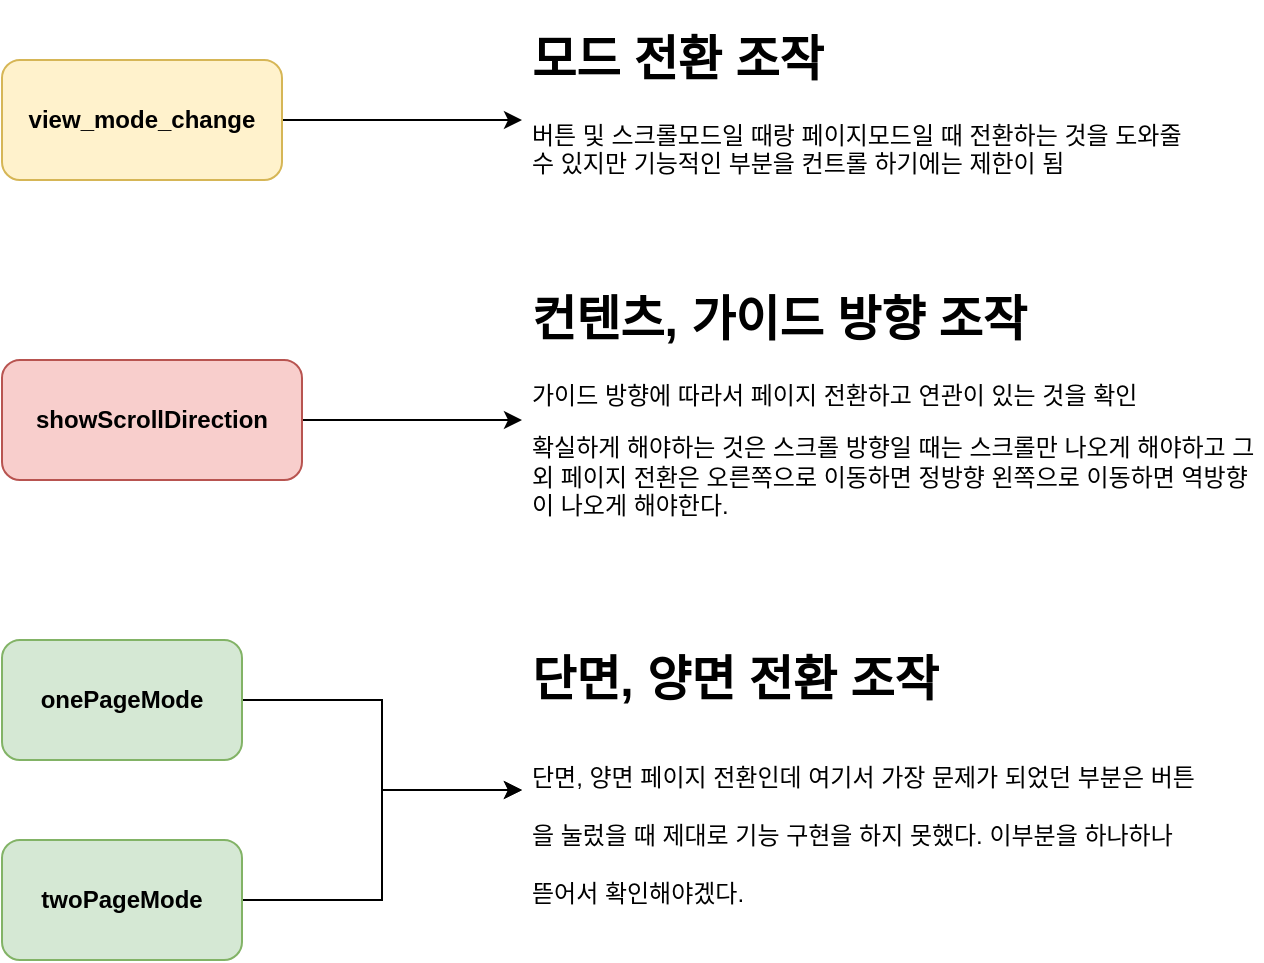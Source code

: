 <mxfile version="14.7.7" type="github">
  <diagram id="IzlXTpwW6o7o62uS0WEG" name="Page-1">
    <mxGraphModel dx="1038" dy="547" grid="1" gridSize="10" guides="1" tooltips="1" connect="1" arrows="1" fold="1" page="1" pageScale="1" pageWidth="827" pageHeight="1169" math="0" shadow="0">
      <root>
        <mxCell id="0" />
        <mxCell id="1" parent="0" />
        <mxCell id="V6XNfu9ZdhstBdqIbPVm-3" style="edgeStyle=orthogonalEdgeStyle;rounded=0;orthogonalLoop=1;jettySize=auto;html=1;entryX=0;entryY=0.5;entryDx=0;entryDy=0;" edge="1" parent="1" source="V6XNfu9ZdhstBdqIbPVm-1" target="V6XNfu9ZdhstBdqIbPVm-2">
          <mxGeometry relative="1" as="geometry" />
        </mxCell>
        <mxCell id="V6XNfu9ZdhstBdqIbPVm-1" value="&lt;b&gt;showScrollDirection&lt;/b&gt;" style="rounded=1;whiteSpace=wrap;html=1;fillColor=#f8cecc;strokeColor=#b85450;" vertex="1" parent="1">
          <mxGeometry x="80" y="500" width="150" height="60" as="geometry" />
        </mxCell>
        <mxCell id="V6XNfu9ZdhstBdqIbPVm-2" value="&lt;h1&gt;컨텐츠, 가이드 방향 조작&amp;nbsp;&lt;/h1&gt;&lt;p&gt;가이드 방향에 따라서 페이지 전환하고 연관이 있는 것을 확인&amp;nbsp;&lt;/p&gt;&lt;p&gt;확실하게 해야하는 것은 스크롤 방향일 때는 스크롤만 나오게 해야하고 그 외 페이지 전환은 오른쪽으로 이동하면 정방향 왼쪽으로 이동하면 역방향이 나오게 해야한다.&amp;nbsp;&lt;/p&gt;" style="text;html=1;strokeColor=none;fillColor=none;spacing=5;spacingTop=-20;whiteSpace=wrap;overflow=hidden;rounded=0;" vertex="1" parent="1">
          <mxGeometry x="340" y="460" width="370" height="140" as="geometry" />
        </mxCell>
        <mxCell id="V6XNfu9ZdhstBdqIbPVm-6" style="edgeStyle=orthogonalEdgeStyle;rounded=0;orthogonalLoop=1;jettySize=auto;html=1;" edge="1" parent="1" source="V6XNfu9ZdhstBdqIbPVm-4" target="V6XNfu9ZdhstBdqIbPVm-5">
          <mxGeometry relative="1" as="geometry" />
        </mxCell>
        <mxCell id="V6XNfu9ZdhstBdqIbPVm-4" value="&lt;b&gt;view_mode_change&lt;/b&gt;" style="rounded=1;whiteSpace=wrap;html=1;fillColor=#fff2cc;strokeColor=#d6b656;" vertex="1" parent="1">
          <mxGeometry x="80" y="350" width="140" height="60" as="geometry" />
        </mxCell>
        <mxCell id="V6XNfu9ZdhstBdqIbPVm-5" value="&lt;h1&gt;모드 전환 조작&lt;/h1&gt;&lt;p&gt;버튼 및 스크롤모드일 때랑 페이지모드일 때 전환하는 것을 도와줄 수 있지만 기능적인 부분을 컨트롤 하기에는 제한이 됨&amp;nbsp;&lt;/p&gt;" style="text;html=1;strokeColor=none;fillColor=none;spacing=5;spacingTop=-20;whiteSpace=wrap;overflow=hidden;rounded=0;" vertex="1" parent="1">
          <mxGeometry x="340" y="330" width="340" height="100" as="geometry" />
        </mxCell>
        <mxCell id="V6XNfu9ZdhstBdqIbPVm-10" style="edgeStyle=orthogonalEdgeStyle;rounded=0;orthogonalLoop=1;jettySize=auto;html=1;entryX=0;entryY=0.5;entryDx=0;entryDy=0;" edge="1" parent="1" source="V6XNfu9ZdhstBdqIbPVm-7" target="V6XNfu9ZdhstBdqIbPVm-9">
          <mxGeometry relative="1" as="geometry" />
        </mxCell>
        <mxCell id="V6XNfu9ZdhstBdqIbPVm-7" value="&lt;b&gt;onePageMode&lt;/b&gt;" style="rounded=1;whiteSpace=wrap;html=1;fillColor=#d5e8d4;strokeColor=#82b366;" vertex="1" parent="1">
          <mxGeometry x="80" y="640" width="120" height="60" as="geometry" />
        </mxCell>
        <mxCell id="V6XNfu9ZdhstBdqIbPVm-11" style="edgeStyle=orthogonalEdgeStyle;rounded=0;orthogonalLoop=1;jettySize=auto;html=1;" edge="1" parent="1" source="V6XNfu9ZdhstBdqIbPVm-8" target="V6XNfu9ZdhstBdqIbPVm-9">
          <mxGeometry relative="1" as="geometry" />
        </mxCell>
        <mxCell id="V6XNfu9ZdhstBdqIbPVm-8" value="&lt;b&gt;twoPageMode&lt;/b&gt;" style="rounded=1;whiteSpace=wrap;html=1;fillColor=#d5e8d4;strokeColor=#82b366;" vertex="1" parent="1">
          <mxGeometry x="80" y="740" width="120" height="60" as="geometry" />
        </mxCell>
        <mxCell id="V6XNfu9ZdhstBdqIbPVm-9" value="&lt;h1&gt;&lt;span&gt;단면, 양면 전환 조작&lt;/span&gt;&lt;/h1&gt;&lt;h1&gt;&lt;span style=&quot;font-size: 12px ; font-weight: 400&quot;&gt;단면, 양면 페이지 전환인데 여기서 가장 문제가 되었던 부분은 버튼을 눌렀을 때 제대로 기능 구현을 하지 못했다. 이부분을 하나하나 뜯어서 확인해야겠다.&lt;/span&gt;&lt;/h1&gt;" style="text;html=1;strokeColor=none;fillColor=none;spacing=5;spacingTop=-20;whiteSpace=wrap;overflow=hidden;rounded=0;" vertex="1" parent="1">
          <mxGeometry x="340" y="640" width="340" height="150" as="geometry" />
        </mxCell>
      </root>
    </mxGraphModel>
  </diagram>
</mxfile>
